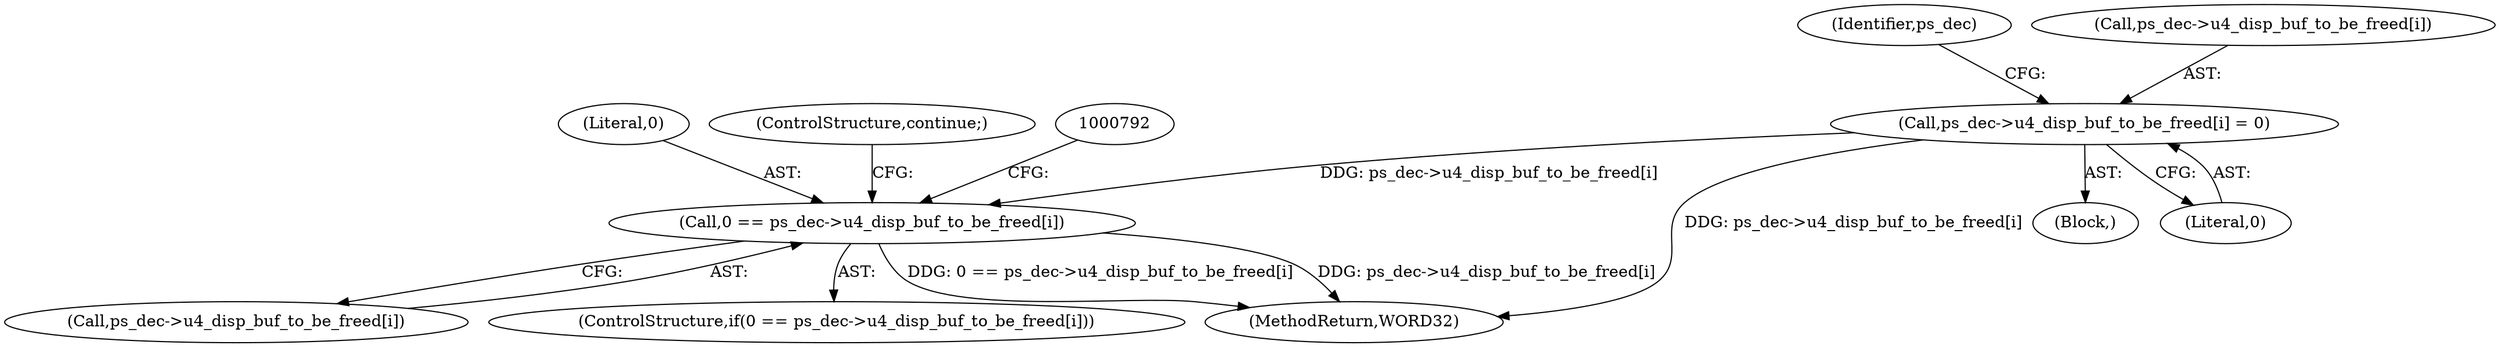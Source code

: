 digraph "0_Android_0b23c81c3dd9ec38f7e6806a3955fed1925541a0_3@API" {
"1000782" [label="(Call,0 == ps_dec->u4_disp_buf_to_be_freed[i])"];
"1000798" [label="(Call,ps_dec->u4_disp_buf_to_be_freed[i] = 0)"];
"1000808" [label="(Identifier,ps_dec)"];
"1000783" [label="(Literal,0)"];
"1000798" [label="(Call,ps_dec->u4_disp_buf_to_be_freed[i] = 0)"];
"1000782" [label="(Call,0 == ps_dec->u4_disp_buf_to_be_freed[i])"];
"1000784" [label="(Call,ps_dec->u4_disp_buf_to_be_freed[i])"];
"1000780" [label="(Block,)"];
"1000789" [label="(ControlStructure,continue;)"];
"1000799" [label="(Call,ps_dec->u4_disp_buf_to_be_freed[i])"];
"1000781" [label="(ControlStructure,if(0 == ps_dec->u4_disp_buf_to_be_freed[i]))"];
"1000804" [label="(Literal,0)"];
"1002159" [label="(MethodReturn,WORD32)"];
"1000782" -> "1000781"  [label="AST: "];
"1000782" -> "1000784"  [label="CFG: "];
"1000783" -> "1000782"  [label="AST: "];
"1000784" -> "1000782"  [label="AST: "];
"1000789" -> "1000782"  [label="CFG: "];
"1000792" -> "1000782"  [label="CFG: "];
"1000782" -> "1002159"  [label="DDG: 0 == ps_dec->u4_disp_buf_to_be_freed[i]"];
"1000782" -> "1002159"  [label="DDG: ps_dec->u4_disp_buf_to_be_freed[i]"];
"1000798" -> "1000782"  [label="DDG: ps_dec->u4_disp_buf_to_be_freed[i]"];
"1000798" -> "1000780"  [label="AST: "];
"1000798" -> "1000804"  [label="CFG: "];
"1000799" -> "1000798"  [label="AST: "];
"1000804" -> "1000798"  [label="AST: "];
"1000808" -> "1000798"  [label="CFG: "];
"1000798" -> "1002159"  [label="DDG: ps_dec->u4_disp_buf_to_be_freed[i]"];
}
